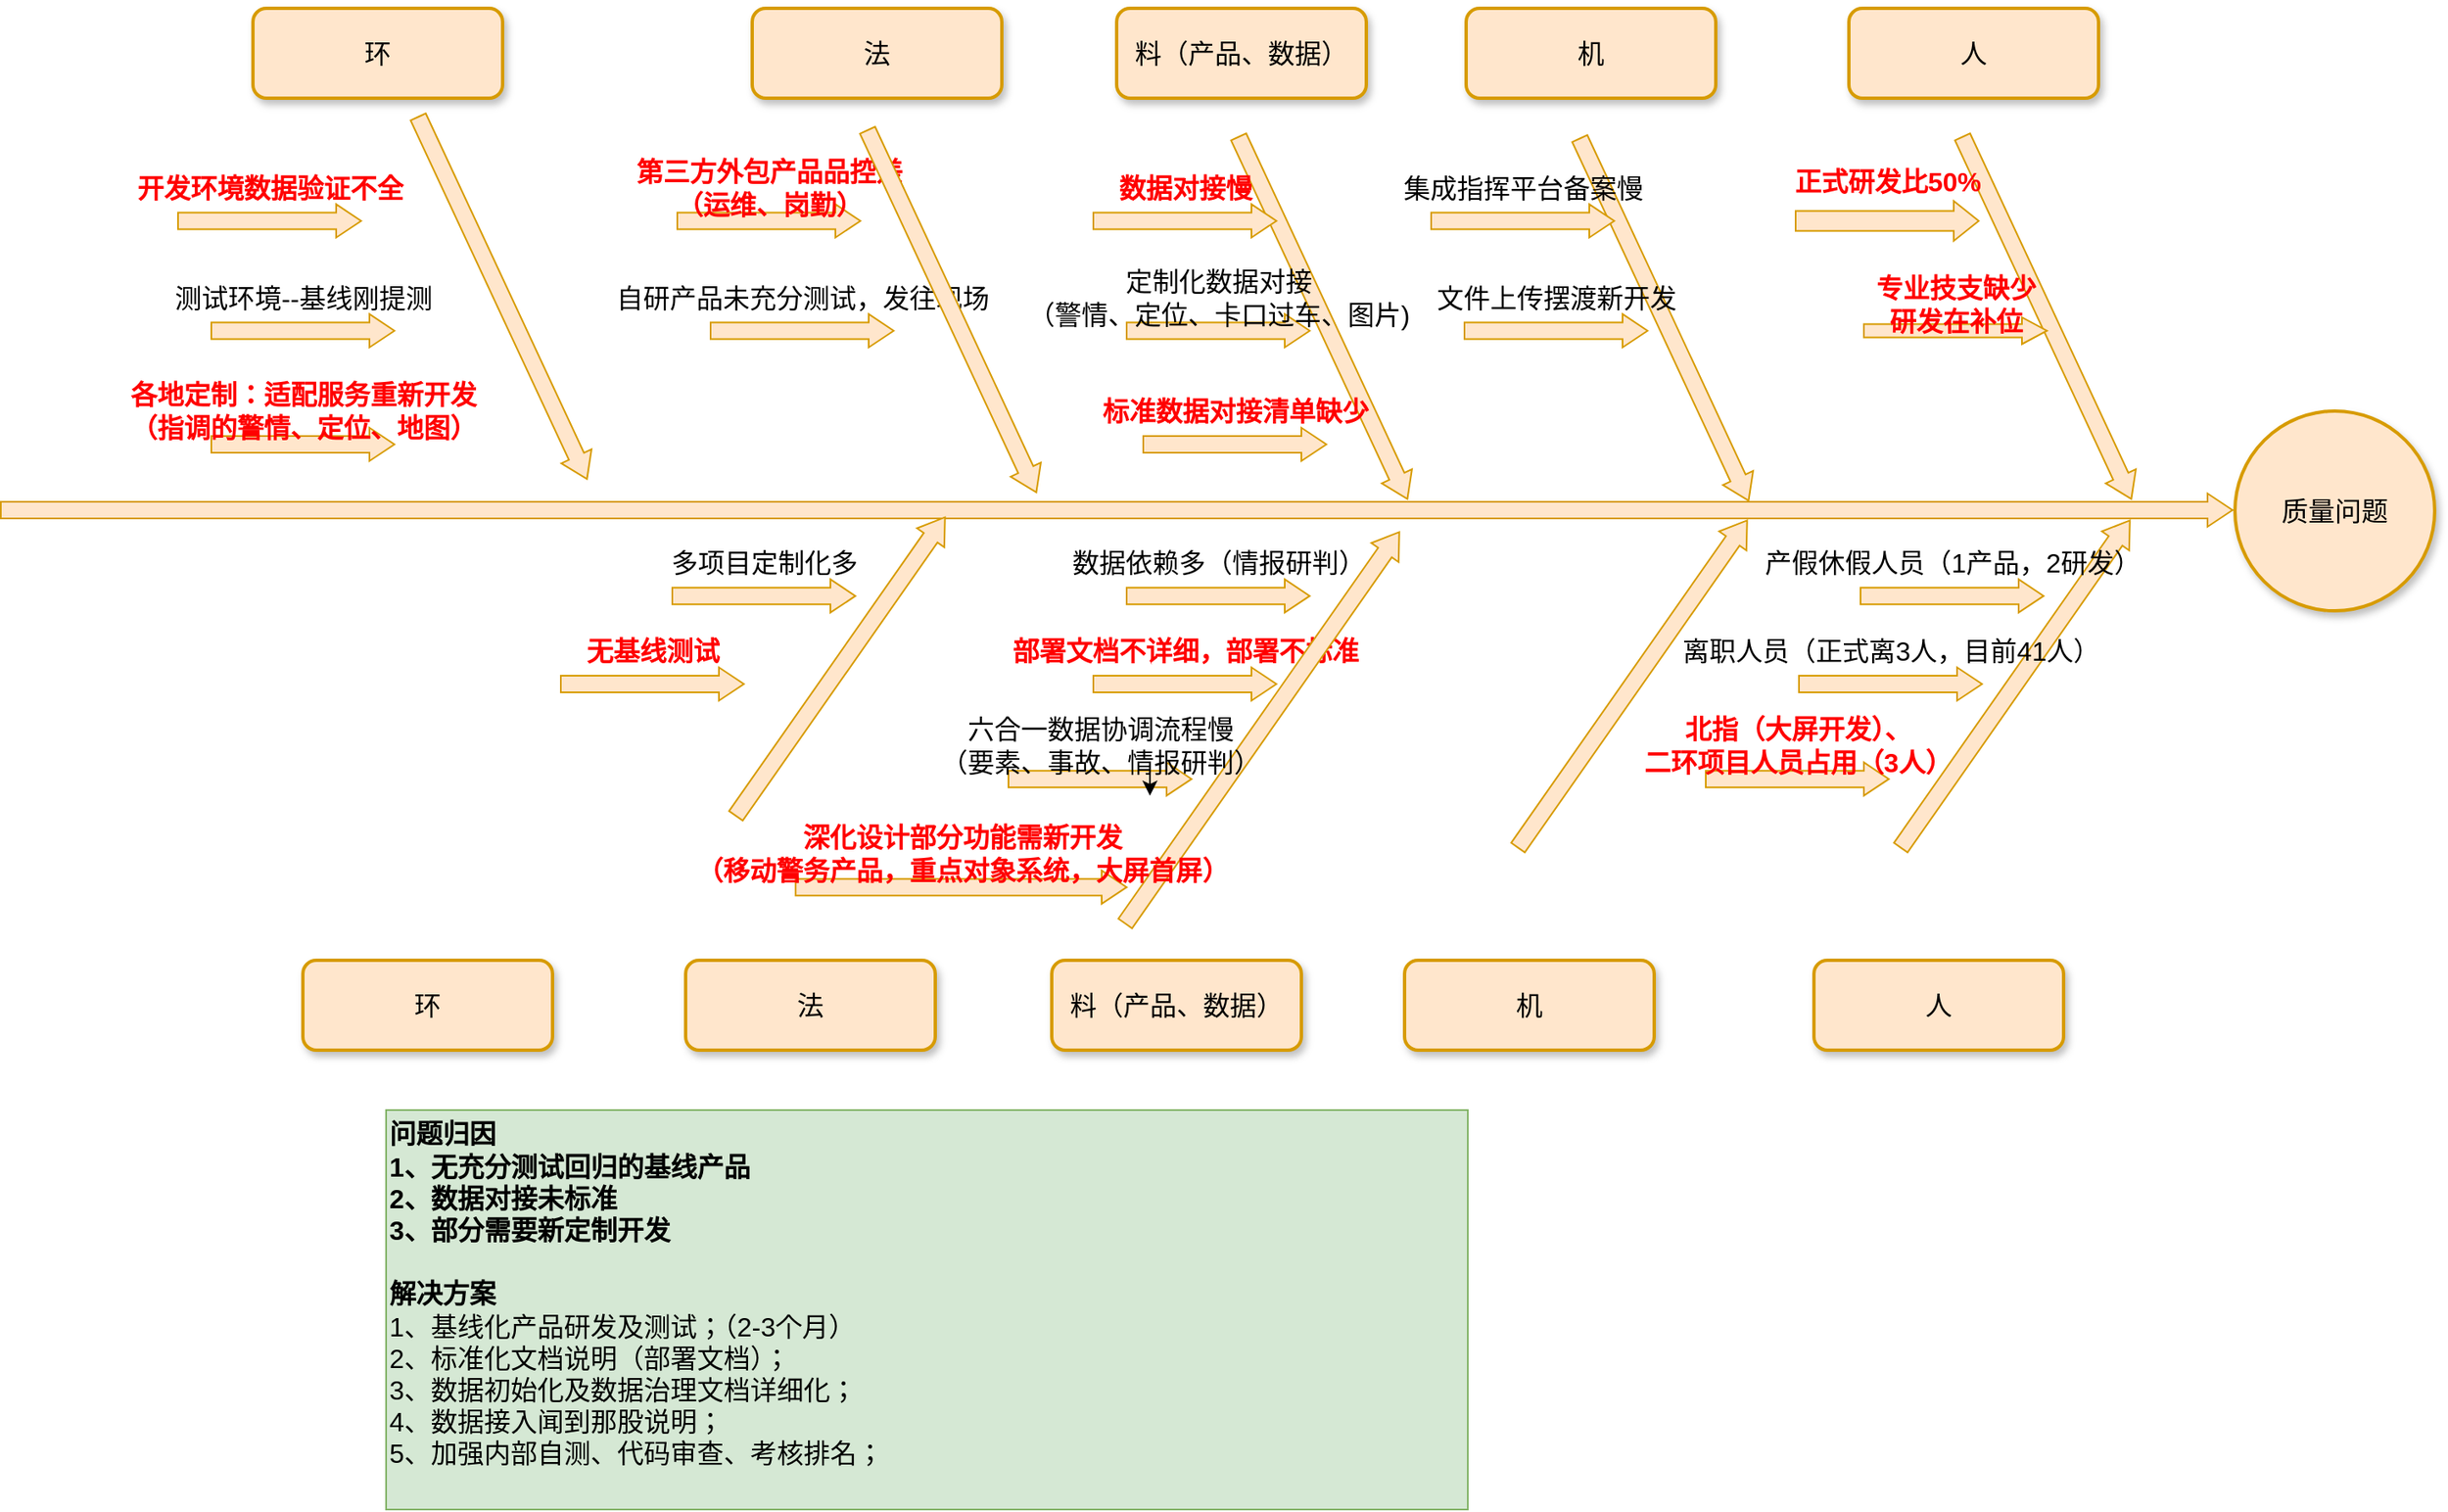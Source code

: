 <mxfile version="24.5.5" type="github" pages="2">
  <diagram id="59BYjAzN32ktKcpKIBuP" name="质量分析">
    <mxGraphModel dx="2763" dy="869" grid="1" gridSize="10" guides="1" tooltips="1" connect="1" arrows="1" fold="1" page="1" pageScale="1" pageWidth="827" pageHeight="1169" math="0" shadow="0">
      <root>
        <mxCell id="0" />
        <mxCell id="1" parent="0" />
        <mxCell id="lsGNj6fLJ-FlK3OzBnc--1" value="" style="html=1;shadow=0;dashed=0;align=center;verticalAlign=middle;shape=mxgraph.arrows2.arrow;dy=0.5;dx=15;direction=north;notch=0;rounded=0;strokeWidth=1;fontSize=16;rotation=35;fillColor=#ffe6cc;strokeColor=#d79b00;" vertex="1" parent="1">
          <mxGeometry x="799" y="604" width="20" height="240" as="geometry" />
        </mxCell>
        <mxCell id="lsGNj6fLJ-FlK3OzBnc--2" value="" style="html=1;shadow=0;dashed=0;align=center;verticalAlign=middle;shape=mxgraph.arrows2.arrow;dy=0.5;dx=15;direction=north;notch=0;rounded=0;strokeWidth=1;fontSize=16;rotation=35;fillColor=#ffe6cc;strokeColor=#d79b00;" vertex="1" parent="1">
          <mxGeometry x="1029" y="604" width="20" height="240" as="geometry" />
        </mxCell>
        <mxCell id="lsGNj6fLJ-FlK3OzBnc--3" value="" style="html=1;shadow=0;dashed=0;align=center;verticalAlign=middle;shape=mxgraph.arrows2.arrow;dy=0.5;dx=15;direction=north;notch=0;rounded=0;strokeWidth=1;fontSize=16;rotation=90;fillColor=#ffe6cc;strokeColor=#d79b00;" vertex="1" parent="1">
          <mxGeometry x="489" y="-51" width="20" height="1341" as="geometry" />
        </mxCell>
        <mxCell id="lsGNj6fLJ-FlK3OzBnc--4" value="" style="html=1;shadow=0;dashed=0;align=center;verticalAlign=middle;shape=mxgraph.arrows2.arrow;dy=0.5;dx=15;direction=north;notch=0;rounded=0;strokeWidth=1;fontSize=16;rotation=155;fillColor=#ffe6cc;strokeColor=#d79b00;" vertex="1" parent="1">
          <mxGeometry x="613" y="384" width="20" height="240" as="geometry" />
        </mxCell>
        <mxCell id="lsGNj6fLJ-FlK3OzBnc--5" value="" style="html=1;shadow=0;dashed=0;align=center;verticalAlign=middle;shape=mxgraph.arrows2.arrow;dy=0.5;dx=15;direction=north;notch=0;rounded=0;strokeWidth=1;fontSize=16;rotation=155;fillColor=#ffe6cc;strokeColor=#d79b00;" vertex="1" parent="1">
          <mxGeometry x="818" y="385" width="20" height="240" as="geometry" />
        </mxCell>
        <mxCell id="lsGNj6fLJ-FlK3OzBnc--6" value="" style="html=1;shadow=0;dashed=0;align=center;verticalAlign=middle;shape=mxgraph.arrows2.arrow;dy=0.5;dx=15;direction=north;notch=0;rounded=0;strokeWidth=1;fontSize=16;rotation=155;fillColor=#ffe6cc;strokeColor=#d79b00;" vertex="1" parent="1">
          <mxGeometry x="1048" y="384" width="20" height="240" as="geometry" />
        </mxCell>
        <mxCell id="lsGNj6fLJ-FlK3OzBnc--7" value="料（产品、数据）" style="rounded=1;whiteSpace=wrap;html=1;shadow=1;strokeWidth=2;fontSize=16;fillColor=#ffe6cc;strokeColor=#d79b00;" vertex="1" parent="1">
          <mxGeometry x="499" y="318" width="150" height="54" as="geometry" />
        </mxCell>
        <mxCell id="lsGNj6fLJ-FlK3OzBnc--8" value="机" style="rounded=1;whiteSpace=wrap;html=1;shadow=1;strokeWidth=2;fontSize=16;fillColor=#ffe6cc;strokeColor=#d79b00;" vertex="1" parent="1">
          <mxGeometry x="709" y="318" width="150" height="54" as="geometry" />
        </mxCell>
        <mxCell id="lsGNj6fLJ-FlK3OzBnc--9" value="人" style="rounded=1;whiteSpace=wrap;html=1;shadow=1;strokeWidth=2;fontSize=16;fillColor=#ffe6cc;strokeColor=#d79b00;" vertex="1" parent="1">
          <mxGeometry x="939" y="318" width="150" height="54" as="geometry" />
        </mxCell>
        <mxCell id="lsGNj6fLJ-FlK3OzBnc--10" value="法" style="rounded=1;whiteSpace=wrap;html=1;shadow=1;strokeWidth=2;fontSize=16;fillColor=#ffe6cc;strokeColor=#d79b00;" vertex="1" parent="1">
          <mxGeometry x="280" y="318" width="150" height="54" as="geometry" />
        </mxCell>
        <mxCell id="lsGNj6fLJ-FlK3OzBnc--11" value="机" style="rounded=1;whiteSpace=wrap;html=1;shadow=1;strokeWidth=2;fontSize=16;fillColor=#ffe6cc;strokeColor=#d79b00;" vertex="1" parent="1">
          <mxGeometry x="672" y="890" width="150" height="54" as="geometry" />
        </mxCell>
        <mxCell id="lsGNj6fLJ-FlK3OzBnc--13" value="质量问题" style="ellipse;whiteSpace=wrap;html=1;rounded=1;shadow=1;strokeWidth=2;fontSize=16;fillColor=#ffe6cc;strokeColor=#d79b00;" vertex="1" parent="1">
          <mxGeometry x="1171" y="560" width="120" height="120" as="geometry" />
        </mxCell>
        <mxCell id="lsGNj6fLJ-FlK3OzBnc--14" value="数据对接慢" style="html=1;shadow=0;dashed=0;align=center;verticalAlign=middle;shape=mxgraph.arrows2.arrow;dy=0.5;dx=15;direction=north;notch=0;rounded=0;strokeWidth=1;fontSize=16;rotation=90;horizontal=0;labelPosition=left;verticalLabelPosition=middle;fillColor=#ffe6cc;strokeColor=#d79b00;fontStyle=1;fontColor=#FF0000;" vertex="1" parent="1">
          <mxGeometry x="530" y="390.74" width="20" height="110" as="geometry" />
        </mxCell>
        <mxCell id="lsGNj6fLJ-FlK3OzBnc--15" value="&lt;div style=&quot;&quot;&gt;集成指挥平台备案慢&lt;br&gt;&lt;/div&gt;" style="html=1;shadow=0;dashed=0;align=center;verticalAlign=middle;shape=mxgraph.arrows2.arrow;dy=0.5;dx=15;direction=north;notch=0;rounded=0;strokeWidth=1;fontSize=16;rotation=90;horizontal=0;labelPosition=left;verticalLabelPosition=middle;fillColor=#ffe6cc;strokeColor=#d79b00;" vertex="1" parent="1">
          <mxGeometry x="733" y="390.74" width="20" height="110" as="geometry" />
        </mxCell>
        <mxCell id="lsGNj6fLJ-FlK3OzBnc--16" value="正式研发比50%" style="html=1;shadow=0;dashed=0;align=center;verticalAlign=middle;shape=mxgraph.arrows2.arrow;dy=0.5;dx=15;direction=north;notch=0;rounded=0;strokeWidth=1;fontSize=16;rotation=90;horizontal=0;labelPosition=left;verticalLabelPosition=middle;fillColor=#ffe6cc;strokeColor=#d79b00;fontStyle=1;fontColor=#FF0000;" vertex="1" parent="1">
          <mxGeometry x="950" y="390.74" width="24" height="110" as="geometry" />
        </mxCell>
        <mxCell id="lsGNj6fLJ-FlK3OzBnc--17" value="自研产品未充分测试，发往现场" style="html=1;shadow=0;dashed=0;align=center;verticalAlign=middle;shape=mxgraph.arrows2.arrow;dy=0.5;dx=15;direction=north;notch=0;rounded=0;strokeWidth=1;fontSize=16;rotation=90;horizontal=0;labelPosition=left;verticalLabelPosition=middle;fillColor=#ffe6cc;strokeColor=#d79b00;" vertex="1" parent="1">
          <mxGeometry x="300" y="456.74" width="20" height="110" as="geometry" />
        </mxCell>
        <mxCell id="lsGNj6fLJ-FlK3OzBnc--19" value="离职人员（正式离3人，目前41人）" style="html=1;shadow=0;dashed=0;align=center;verticalAlign=middle;shape=mxgraph.arrows2.arrow;dy=0.5;dx=15;direction=north;notch=0;rounded=0;strokeWidth=1;fontSize=16;rotation=90;horizontal=0;labelPosition=left;verticalLabelPosition=middle;fillColor=#ffe6cc;strokeColor=#d79b00;" vertex="1" parent="1">
          <mxGeometry x="954" y="669" width="20" height="110" as="geometry" />
        </mxCell>
        <mxCell id="lsGNj6fLJ-FlK3OzBnc--20" value="定制化数据对接&lt;div&gt;（警情、定位、卡口过车、图片)&lt;/div&gt;" style="html=1;shadow=0;dashed=0;align=center;verticalAlign=middle;shape=mxgraph.arrows2.arrow;dy=0.5;dx=15;direction=north;notch=0;rounded=0;strokeWidth=1;fontSize=16;rotation=90;horizontal=0;labelPosition=left;verticalLabelPosition=middle;fillColor=#ffe6cc;strokeColor=#d79b00;" vertex="1" parent="1">
          <mxGeometry x="550" y="456.74" width="20" height="110" as="geometry" />
        </mxCell>
        <mxCell id="lsGNj6fLJ-FlK3OzBnc--22" value="专业技支缺少&lt;div&gt;研发在补位&lt;/div&gt;" style="html=1;shadow=0;dashed=0;align=center;verticalAlign=middle;shape=mxgraph.arrows2.arrow;dy=0.5;dx=15;direction=north;notch=0;rounded=0;strokeWidth=1;fontSize=16;rotation=90;horizontal=0;labelPosition=left;verticalLabelPosition=middle;fillColor=#ffe6cc;strokeColor=#d79b00;fontStyle=1;fontColor=#FF0000;" vertex="1" parent="1">
          <mxGeometry x="995" y="456.74" width="16" height="110" as="geometry" />
        </mxCell>
        <mxCell id="lsGNj6fLJ-FlK3OzBnc--23" value="第三方外包产品品控差&lt;div&gt;（运维、岗勤）&lt;/div&gt;" style="html=1;shadow=0;dashed=0;align=center;verticalAlign=middle;shape=mxgraph.arrows2.arrow;dy=0.5;dx=15;direction=north;notch=0;rounded=0;strokeWidth=1;fontSize=16;rotation=90;horizontal=0;labelPosition=left;verticalLabelPosition=middle;fillColor=#ffe6cc;strokeColor=#d79b00;fontStyle=1;fontColor=#FF0000;" vertex="1" parent="1">
          <mxGeometry x="280" y="390.74" width="20" height="110" as="geometry" />
        </mxCell>
        <mxCell id="lsGNj6fLJ-FlK3OzBnc--25" value="产假休假人员（1产品，2研发）" style="html=1;shadow=0;dashed=0;align=center;verticalAlign=middle;shape=mxgraph.arrows2.arrow;dy=0.5;dx=15;direction=north;notch=0;rounded=0;strokeWidth=1;fontSize=16;rotation=90;horizontal=0;labelPosition=left;verticalLabelPosition=middle;fillColor=#ffe6cc;strokeColor=#d79b00;" vertex="1" parent="1">
          <mxGeometry x="991" y="616.1" width="20" height="110" as="geometry" />
        </mxCell>
        <mxCell id="lsGNj6fLJ-FlK3OzBnc--28" value="数据依赖多（情报研判）" style="html=1;shadow=0;dashed=0;align=center;verticalAlign=middle;shape=mxgraph.arrows2.arrow;dy=0.5;dx=15;direction=north;notch=0;rounded=0;strokeWidth=1;fontSize=16;rotation=90;horizontal=0;labelPosition=left;verticalLabelPosition=middle;fillColor=#ffe6cc;strokeColor=#d79b00;" vertex="1" parent="1">
          <mxGeometry x="550" y="616.1" width="20" height="110" as="geometry" />
        </mxCell>
        <mxCell id="lsGNj6fLJ-FlK3OzBnc--29" value="部署文档不详细，部署不标准" style="html=1;shadow=0;dashed=0;align=center;verticalAlign=middle;shape=mxgraph.arrows2.arrow;dy=0.5;dx=15;direction=north;notch=0;rounded=0;strokeWidth=1;fontSize=16;rotation=90;horizontal=0;labelPosition=left;verticalLabelPosition=middle;fillColor=#ffe6cc;strokeColor=#d79b00;fontStyle=1;fontColor=#FF0000;" vertex="1" parent="1">
          <mxGeometry x="530" y="669" width="20" height="110" as="geometry" />
        </mxCell>
        <mxCell id="lsGNj6fLJ-FlK3OzBnc--30" value="" style="html=1;shadow=0;dashed=0;align=center;verticalAlign=middle;shape=mxgraph.arrows2.arrow;dy=0.5;dx=15;direction=north;notch=0;rounded=0;strokeWidth=1;fontSize=16;rotation=155;fillColor=#ffe6cc;strokeColor=#d79b00;" vertex="1" parent="1">
          <mxGeometry x="390" y="380" width="20" height="240" as="geometry" />
        </mxCell>
        <mxCell id="lsGNj6fLJ-FlK3OzBnc--31" value="" style="html=1;shadow=0;dashed=0;align=center;verticalAlign=middle;shape=mxgraph.arrows2.arrow;dy=0.5;dx=15;direction=north;notch=0;rounded=0;strokeWidth=1;fontSize=16;rotation=35;fillColor=#ffe6cc;strokeColor=#d79b00;" vertex="1" parent="1">
          <mxGeometry x="576.49" y="606.74" width="20" height="287.1" as="geometry" />
        </mxCell>
        <mxCell id="lsGNj6fLJ-FlK3OzBnc--32" value="&lt;div&gt;&lt;font style=&quot;font-size: 16px;&quot;&gt;&lt;b style=&quot;font-size: 16px;&quot;&gt;问题归因&lt;/b&gt;&lt;/font&gt;&lt;/div&gt;&lt;div&gt;&lt;font style=&quot;font-size: 16px;&quot;&gt;&lt;b style=&quot;font-size: 16px;&quot;&gt;1、无充分测试回归的基线产品&lt;/b&gt;&lt;/font&gt;&lt;/div&gt;&lt;div&gt;&lt;font style=&quot;font-size: 16px;&quot;&gt;&lt;b style=&quot;font-size: 16px;&quot;&gt;2、数据对接未标准&lt;/b&gt;&lt;/font&gt;&lt;/div&gt;&lt;div&gt;&lt;font style=&quot;font-size: 16px;&quot;&gt;&lt;b style=&quot;font-size: 16px;&quot;&gt;3、部分需要新定制开发&lt;/b&gt;&lt;/font&gt;&lt;/div&gt;&lt;div&gt;&lt;font style=&quot;font-size: 16px;&quot;&gt;&lt;b style=&quot;font-size: 16px;&quot;&gt;&lt;br&gt;&lt;/b&gt;&lt;/font&gt;&lt;/div&gt;&lt;font style=&quot;font-size: 16px;&quot;&gt;&lt;b style=&quot;font-size: 16px;&quot;&gt;解决方案&lt;/b&gt;&lt;/font&gt;&lt;div style=&quot;font-size: 16px;&quot;&gt;1、基线化产品研发及测试；（2-3个月）&lt;/div&gt;&lt;div style=&quot;font-size: 16px;&quot;&gt;2、标准化文档说明（部署文档）；&lt;/div&gt;&lt;div style=&quot;font-size: 16px;&quot;&gt;3、数据初始化及数据治理文档详细化；&lt;/div&gt;&lt;div style=&quot;font-size: 16px;&quot;&gt;4、数据接入闻到那股说明；&lt;/div&gt;&lt;div style=&quot;font-size: 16px;&quot;&gt;5、加强内部自测、代码审查、考核排名；&lt;/div&gt;&lt;div style=&quot;font-size: 16px;&quot;&gt;&lt;br&gt;&lt;/div&gt;" style="rounded=0;whiteSpace=wrap;html=1;align=left;fillColor=#d5e8d4;strokeColor=#82b366;fontSize=16;" vertex="1" parent="1">
          <mxGeometry x="60" y="980" width="650" height="240" as="geometry" />
        </mxCell>
        <mxCell id="lsGNj6fLJ-FlK3OzBnc--36" value="多项目定制化多" style="html=1;shadow=0;dashed=0;align=center;verticalAlign=middle;shape=mxgraph.arrows2.arrow;dy=0.5;dx=15;direction=north;notch=0;rounded=0;strokeWidth=1;fontSize=16;rotation=90;horizontal=0;labelPosition=left;verticalLabelPosition=middle;fillColor=#ffe6cc;strokeColor=#d79b00;" vertex="1" parent="1">
          <mxGeometry x="277" y="616.1" width="20" height="110" as="geometry" />
        </mxCell>
        <mxCell id="lsGNj6fLJ-FlK3OzBnc--37" value="各地定制：适配服务重新开发&lt;div&gt;（指调的警情、定位、地图）&lt;/div&gt;" style="html=1;shadow=0;dashed=0;align=center;verticalAlign=middle;shape=mxgraph.arrows2.arrow;dy=0.5;dx=15;direction=north;notch=0;rounded=0;strokeWidth=1;fontSize=16;rotation=90;horizontal=0;labelPosition=left;verticalLabelPosition=middle;fillColor=#ffe6cc;strokeColor=#d79b00;fontStyle=1;fontColor=#FF0000;" vertex="1" parent="1">
          <mxGeometry y="525" width="20" height="110" as="geometry" />
        </mxCell>
        <mxCell id="lsGNj6fLJ-FlK3OzBnc--38" value="" style="html=1;shadow=0;dashed=0;align=center;verticalAlign=middle;shape=mxgraph.arrows2.arrow;dy=0.5;dx=15;direction=north;notch=0;rounded=0;strokeWidth=1;fontSize=16;rotation=35;fillColor=#ffe6cc;strokeColor=#d79b00;" vertex="1" parent="1">
          <mxGeometry x="323.02" y="604" width="20" height="219" as="geometry" />
        </mxCell>
        <mxCell id="lsGNj6fLJ-FlK3OzBnc--39" value="环" style="rounded=1;whiteSpace=wrap;html=1;shadow=1;strokeWidth=2;fontSize=16;fillColor=#ffe6cc;strokeColor=#d79b00;" vertex="1" parent="1">
          <mxGeometry x="-20" y="318" width="150" height="54" as="geometry" />
        </mxCell>
        <mxCell id="lsGNj6fLJ-FlK3OzBnc--40" value="料（产品、数据）" style="rounded=1;whiteSpace=wrap;html=1;shadow=1;strokeWidth=2;fontSize=16;fillColor=#ffe6cc;strokeColor=#d79b00;" vertex="1" parent="1">
          <mxGeometry x="460" y="890" width="150" height="54" as="geometry" />
        </mxCell>
        <mxCell id="lsGNj6fLJ-FlK3OzBnc--42" value="人" style="rounded=1;whiteSpace=wrap;html=1;shadow=1;strokeWidth=2;fontSize=16;fillColor=#ffe6cc;strokeColor=#d79b00;" vertex="1" parent="1">
          <mxGeometry x="918" y="890" width="150" height="54" as="geometry" />
        </mxCell>
        <mxCell id="lsGNj6fLJ-FlK3OzBnc--43" value="法" style="rounded=1;whiteSpace=wrap;html=1;shadow=1;strokeWidth=2;fontSize=16;fillColor=#ffe6cc;strokeColor=#d79b00;" vertex="1" parent="1">
          <mxGeometry x="240" y="890" width="150" height="54" as="geometry" />
        </mxCell>
        <mxCell id="lsGNj6fLJ-FlK3OzBnc--44" value="环" style="rounded=1;whiteSpace=wrap;html=1;shadow=1;strokeWidth=2;fontSize=16;fillColor=#ffe6cc;strokeColor=#d79b00;" vertex="1" parent="1">
          <mxGeometry x="10" y="890" width="150" height="54" as="geometry" />
        </mxCell>
        <mxCell id="lsGNj6fLJ-FlK3OzBnc--51" value="&lt;div style=&quot;&quot;&gt;文件上传摆渡新开发&lt;br&gt;&lt;/div&gt;" style="html=1;shadow=0;dashed=0;align=center;verticalAlign=middle;shape=mxgraph.arrows2.arrow;dy=0.5;dx=15;direction=north;notch=0;rounded=0;strokeWidth=1;fontSize=16;rotation=90;horizontal=0;labelPosition=left;verticalLabelPosition=middle;fillColor=#ffe6cc;strokeColor=#d79b00;" vertex="1" parent="1">
          <mxGeometry x="753" y="456.74" width="20" height="110" as="geometry" />
        </mxCell>
        <mxCell id="lsGNj6fLJ-FlK3OzBnc--54" value="标准数据对接清单缺少" style="html=1;shadow=0;dashed=0;align=center;verticalAlign=middle;shape=mxgraph.arrows2.arrow;dy=0.5;dx=15;direction=north;notch=0;rounded=0;strokeWidth=1;fontSize=16;rotation=90;horizontal=0;labelPosition=left;verticalLabelPosition=middle;fillColor=#ffe6cc;strokeColor=#d79b00;fontStyle=1;fontColor=#FF0000;" vertex="1" parent="1">
          <mxGeometry x="560" y="525" width="20" height="110" as="geometry" />
        </mxCell>
        <mxCell id="lsGNj6fLJ-FlK3OzBnc--56" value="六合一数据协调流程慢&lt;div&gt;（要素、事故、情报研判）&lt;/div&gt;" style="html=1;shadow=0;dashed=0;align=center;verticalAlign=middle;shape=mxgraph.arrows2.arrow;dy=0.5;dx=15;direction=north;notch=0;rounded=0;strokeWidth=1;fontSize=16;rotation=90;horizontal=0;labelPosition=left;verticalLabelPosition=middle;fillColor=#ffe6cc;strokeColor=#d79b00;fontStyle=0" vertex="1" parent="1">
          <mxGeometry x="479" y="726.1" width="20" height="110" as="geometry" />
        </mxCell>
        <mxCell id="lsGNj6fLJ-FlK3OzBnc--57" style="edgeStyle=orthogonalEdgeStyle;rounded=0;orthogonalLoop=1;jettySize=auto;html=1;" edge="1" parent="1" source="lsGNj6fLJ-FlK3OzBnc--56" target="lsGNj6fLJ-FlK3OzBnc--56">
          <mxGeometry relative="1" as="geometry" />
        </mxCell>
        <mxCell id="lsGNj6fLJ-FlK3OzBnc--58" value="深化设计部分功能需新开发&lt;div&gt;（&lt;span style=&quot;background-color: initial;&quot;&gt;移动警务产品，&lt;/span&gt;&lt;span style=&quot;background-color: initial;&quot;&gt;重点对象系统，大屏首屏&lt;/span&gt;）&lt;br&gt;&lt;/div&gt;" style="html=1;shadow=0;dashed=0;align=center;verticalAlign=middle;shape=mxgraph.arrows2.arrow;dy=0.5;dx=15;direction=north;notch=0;rounded=0;strokeWidth=1;fontSize=16;rotation=90;horizontal=0;labelPosition=left;verticalLabelPosition=middle;fillColor=#ffe6cc;strokeColor=#d79b00;fontStyle=1;fontColor=#FF0000;" vertex="1" parent="1">
          <mxGeometry x="395.55" y="746.65" width="20" height="198.9" as="geometry" />
        </mxCell>
        <mxCell id="lsGNj6fLJ-FlK3OzBnc--61" value="测试环境--基线刚提测" style="html=1;shadow=0;dashed=0;align=center;verticalAlign=middle;shape=mxgraph.arrows2.arrow;dy=0.5;dx=15;direction=north;notch=0;rounded=0;strokeWidth=1;fontSize=16;rotation=90;horizontal=0;labelPosition=left;verticalLabelPosition=middle;fillColor=#ffe6cc;strokeColor=#d79b00;" vertex="1" parent="1">
          <mxGeometry y="456.74" width="20" height="110" as="geometry" />
        </mxCell>
        <mxCell id="lsGNj6fLJ-FlK3OzBnc--62" value="开发环境数据验证不全" style="html=1;shadow=0;dashed=0;align=center;verticalAlign=middle;shape=mxgraph.arrows2.arrow;dy=0.5;dx=15;direction=north;notch=0;rounded=0;strokeWidth=1;fontSize=16;rotation=90;horizontal=0;labelPosition=left;verticalLabelPosition=middle;fillColor=#ffe6cc;strokeColor=#d79b00;fontStyle=1;fontColor=#FF0000;" vertex="1" parent="1">
          <mxGeometry x="-20" y="390.74" width="20" height="110" as="geometry" />
        </mxCell>
        <mxCell id="lsGNj6fLJ-FlK3OzBnc--63" value="" style="html=1;shadow=0;dashed=0;align=center;verticalAlign=middle;shape=mxgraph.arrows2.arrow;dy=0.5;dx=15;direction=north;notch=0;rounded=0;strokeWidth=1;fontSize=16;rotation=155;fillColor=#ffe6cc;strokeColor=#d79b00;" vertex="1" parent="1">
          <mxGeometry x="120" y="372" width="20" height="240" as="geometry" />
        </mxCell>
        <mxCell id="lsGNj6fLJ-FlK3OzBnc--64" value="北指（大屏开发）、&lt;div&gt;二环项目人员占用（3人）&lt;/div&gt;" style="html=1;shadow=0;dashed=0;align=center;verticalAlign=middle;shape=mxgraph.arrows2.arrow;dy=0.5;dx=15;direction=north;notch=0;rounded=0;strokeWidth=1;fontSize=16;rotation=90;horizontal=0;labelPosition=left;verticalLabelPosition=middle;fillColor=#ffe6cc;strokeColor=#d79b00;fontStyle=1;fontColor=#FF0000;" vertex="1" parent="1">
          <mxGeometry x="898" y="726.1" width="20" height="110" as="geometry" />
        </mxCell>
        <mxCell id="lsGNj6fLJ-FlK3OzBnc--66" value="无基线测试" style="html=1;shadow=0;dashed=0;align=center;verticalAlign=middle;shape=mxgraph.arrows2.arrow;dy=0.5;dx=15;direction=north;notch=0;rounded=0;strokeWidth=1;fontSize=16;rotation=90;horizontal=0;labelPosition=left;verticalLabelPosition=middle;fillColor=#ffe6cc;strokeColor=#d79b00;fontStyle=1;fontColor=#FF0000;" vertex="1" parent="1">
          <mxGeometry x="210" y="669" width="20" height="110" as="geometry" />
        </mxCell>
      </root>
    </mxGraphModel>
  </diagram>
  <diagram name="分类" id="b7a7eaba-c6c5-6fbe-34ae-1d3a4219ac39">
    <mxGraphModel dx="2219" dy="869" grid="1" gridSize="10" guides="1" tooltips="1" connect="1" arrows="1" fold="1" page="1" pageScale="1.5" pageWidth="1169" pageHeight="826" background="none" math="0" shadow="0">
      <root>
        <mxCell id="0" style=";html=1;" />
        <mxCell id="1" style=";html=1;" parent="0" />
        <mxCell id="279d4c6e8b4f5ae2-3" value="" style="html=1;shadow=0;dashed=0;align=center;verticalAlign=middle;shape=mxgraph.arrows2.arrow;dy=0.5;dx=15;direction=north;notch=0;rounded=0;strokeWidth=1;fontSize=16;rotation=35;fillColor=#ffe6cc;strokeColor=#d79b00;" parent="1" vertex="1">
          <mxGeometry x="799" y="604" width="20" height="240" as="geometry" />
        </mxCell>
        <mxCell id="279d4c6e8b4f5ae2-4" value="" style="html=1;shadow=0;dashed=0;align=center;verticalAlign=middle;shape=mxgraph.arrows2.arrow;dy=0.5;dx=15;direction=north;notch=0;rounded=0;strokeWidth=1;fontSize=16;rotation=35;fillColor=#ffe6cc;strokeColor=#d79b00;" parent="1" vertex="1">
          <mxGeometry x="1029" y="604" width="20" height="240" as="geometry" />
        </mxCell>
        <mxCell id="279d4c6e8b4f5ae2-5" value="" style="html=1;shadow=0;dashed=0;align=center;verticalAlign=middle;shape=mxgraph.arrows2.arrow;dy=0.5;dx=15;direction=north;notch=0;rounded=0;strokeWidth=1;fontSize=16;rotation=90;fillColor=#ffe6cc;strokeColor=#d79b00;" parent="1" vertex="1">
          <mxGeometry x="639" y="99" width="20" height="1041" as="geometry" />
        </mxCell>
        <mxCell id="279d4c6e8b4f5ae2-6" value="" style="html=1;shadow=0;dashed=0;align=center;verticalAlign=middle;shape=mxgraph.arrows2.arrow;dy=0.5;dx=15;direction=north;notch=0;rounded=0;strokeWidth=1;fontSize=16;rotation=155;fillColor=#ffe6cc;strokeColor=#d79b00;" parent="1" vertex="1">
          <mxGeometry x="613" y="384" width="20" height="240" as="geometry" />
        </mxCell>
        <mxCell id="279d4c6e8b4f5ae2-7" value="" style="html=1;shadow=0;dashed=0;align=center;verticalAlign=middle;shape=mxgraph.arrows2.arrow;dy=0.5;dx=15;direction=north;notch=0;rounded=0;strokeWidth=1;fontSize=16;rotation=155;fillColor=#ffe6cc;strokeColor=#d79b00;" parent="1" vertex="1">
          <mxGeometry x="818" y="385" width="20" height="240" as="geometry" />
        </mxCell>
        <mxCell id="279d4c6e8b4f5ae2-8" value="" style="html=1;shadow=0;dashed=0;align=center;verticalAlign=middle;shape=mxgraph.arrows2.arrow;dy=0.5;dx=15;direction=north;notch=0;rounded=0;strokeWidth=1;fontSize=16;rotation=155;fillColor=#ffe6cc;strokeColor=#d79b00;" parent="1" vertex="1">
          <mxGeometry x="1048" y="384" width="20" height="240" as="geometry" />
        </mxCell>
        <mxCell id="279d4c6e8b4f5ae2-9" value="每天更新多次部署包" style="rounded=1;whiteSpace=wrap;html=1;shadow=1;strokeWidth=2;fontSize=16;fillColor=#ffe6cc;strokeColor=#d79b00;" parent="1" vertex="1">
          <mxGeometry x="499" y="350" width="150" height="54" as="geometry" />
        </mxCell>
        <mxCell id="279d4c6e8b4f5ae2-10" value="功能对应不上" style="rounded=1;whiteSpace=wrap;html=1;shadow=1;strokeWidth=2;fontSize=16;fillColor=#ffe6cc;strokeColor=#d79b00;" parent="1" vertex="1">
          <mxGeometry x="709" y="350" width="150" height="54" as="geometry" />
        </mxCell>
        <mxCell id="279d4c6e8b4f5ae2-11" value="部署不规范" style="rounded=1;whiteSpace=wrap;html=1;shadow=1;strokeWidth=2;fontSize=16;fillColor=#ffe6cc;strokeColor=#d79b00;" parent="1" vertex="1">
          <mxGeometry x="939" y="350" width="150" height="54" as="geometry" />
        </mxCell>
        <mxCell id="279d4c6e8b4f5ae2-12" value="部署调试问题多" style="rounded=1;whiteSpace=wrap;html=1;shadow=1;strokeWidth=2;fontSize=16;fillColor=#ffe6cc;strokeColor=#d79b00;" parent="1" vertex="1">
          <mxGeometry x="280" y="345" width="150" height="54" as="geometry" />
        </mxCell>
        <mxCell id="279d4c6e8b4f5ae2-13" value="业务数据接入" style="rounded=1;whiteSpace=wrap;html=1;shadow=1;strokeWidth=2;fontSize=16;fillColor=#ffe6cc;strokeColor=#d79b00;" parent="1" vertex="1">
          <mxGeometry x="672" y="816" width="150" height="54" as="geometry" />
        </mxCell>
        <mxCell id="279d4c6e8b4f5ae2-14" value="基础数据无指定人员维护" style="rounded=1;whiteSpace=wrap;html=1;shadow=1;strokeWidth=2;fontSize=16;fillColor=#ffe6cc;strokeColor=#d79b00;" parent="1" vertex="1">
          <mxGeometry x="902" y="816" width="150" height="54" as="geometry" />
        </mxCell>
        <mxCell id="279d4c6e8b4f5ae2-15" value="质量问题" style="ellipse;whiteSpace=wrap;html=1;rounded=1;shadow=1;strokeWidth=2;fontSize=16;fillColor=#ffe6cc;strokeColor=#d79b00;" parent="1" vertex="1">
          <mxGeometry x="1171" y="560" width="120" height="120" as="geometry" />
        </mxCell>
        <mxCell id="279d4c6e8b4f5ae2-16" value="研发后无直接测试人员" style="html=1;shadow=0;dashed=0;align=center;verticalAlign=middle;shape=mxgraph.arrows2.arrow;dy=0.5;dx=15;direction=north;notch=0;rounded=0;strokeWidth=1;fontSize=16;rotation=90;horizontal=0;labelPosition=left;verticalLabelPosition=middle;fillColor=#ffe6cc;strokeColor=#d79b00;" parent="1" vertex="1">
          <mxGeometry x="530" y="401" width="20" height="110" as="geometry" />
        </mxCell>
        <mxCell id="279d4c6e8b4f5ae2-17" value="部分菜单隐藏，&lt;div style=&quot;font-size: 16px;&quot;&gt;&lt;br&gt;&lt;/div&gt;" style="html=1;shadow=0;dashed=0;align=center;verticalAlign=middle;shape=mxgraph.arrows2.arrow;dy=0.5;dx=15;direction=north;notch=0;rounded=0;strokeWidth=1;fontSize=16;rotation=90;horizontal=0;labelPosition=left;verticalLabelPosition=middle;fillColor=#ffe6cc;strokeColor=#d79b00;" parent="1" vertex="1">
          <mxGeometry x="733" y="401" width="20" height="110" as="geometry" />
        </mxCell>
        <mxCell id="279d4c6e8b4f5ae2-18" value="部署文档不规范" style="html=1;shadow=0;dashed=0;align=center;verticalAlign=middle;shape=mxgraph.arrows2.arrow;dy=0.5;dx=15;direction=north;notch=0;rounded=0;strokeWidth=1;fontSize=16;rotation=90;horizontal=0;labelPosition=left;verticalLabelPosition=middle;fillColor=#ffe6cc;strokeColor=#d79b00;" parent="1" vertex="1">
          <mxGeometry x="962" y="399" width="24" height="110" as="geometry" />
        </mxCell>
        <mxCell id="279d4c6e8b4f5ae2-19" value="自研产品未详细测试" style="html=1;shadow=0;dashed=0;align=center;verticalAlign=middle;shape=mxgraph.arrows2.arrow;dy=0.5;dx=15;direction=north;notch=0;rounded=0;strokeWidth=1;fontSize=16;rotation=90;horizontal=0;labelPosition=left;verticalLabelPosition=middle;fillColor=#ffe6cc;strokeColor=#d79b00;" parent="1" vertex="1">
          <mxGeometry x="300" y="470" width="20" height="110" as="geometry" />
        </mxCell>
        <mxCell id="279d4c6e8b4f5ae2-20" value="分工不清" style="html=1;shadow=0;dashed=0;align=center;verticalAlign=middle;shape=mxgraph.arrows2.arrow;dy=0.5;dx=15;direction=north;notch=0;rounded=0;strokeWidth=1;fontSize=16;rotation=90;horizontal=0;labelPosition=left;verticalLabelPosition=middle;fillColor=#ffe6cc;strokeColor=#d79b00;" parent="1" vertex="1">
          <mxGeometry x="733" y="669" width="19" height="110" as="geometry" />
        </mxCell>
        <mxCell id="279d4c6e8b4f5ae2-21" value="无标准说明表&lt;div style=&quot;font-size: 16px;&quot;&gt;接入流程表&lt;/div&gt;" style="html=1;shadow=0;dashed=0;align=center;verticalAlign=middle;shape=mxgraph.arrows2.arrow;dy=0.5;dx=15;direction=north;notch=0;rounded=0;strokeWidth=1;fontSize=16;rotation=90;horizontal=0;labelPosition=left;verticalLabelPosition=middle;fillColor=#ffe6cc;strokeColor=#d79b00;" parent="1" vertex="1">
          <mxGeometry x="939" y="706" width="20" height="110" as="geometry" />
        </mxCell>
        <mxCell id="279d4c6e8b4f5ae2-22" value="环境与现场不一致" style="html=1;shadow=0;dashed=0;align=center;verticalAlign=middle;shape=mxgraph.arrows2.arrow;dy=0.5;dx=15;direction=north;notch=0;rounded=0;strokeWidth=1;fontSize=16;rotation=90;horizontal=0;labelPosition=left;verticalLabelPosition=middle;fillColor=#ffe6cc;strokeColor=#d79b00;" parent="1" vertex="1">
          <mxGeometry x="570" y="485" width="20" height="110" as="geometry" />
        </mxCell>
        <mxCell id="279d4c6e8b4f5ae2-23" value="部分内部页面未隐藏" style="html=1;shadow=0;dashed=0;align=center;verticalAlign=middle;shape=mxgraph.arrows2.arrow;dy=0.5;dx=15;direction=north;notch=0;rounded=0;strokeWidth=1;fontSize=16;rotation=90;horizontal=0;labelPosition=left;verticalLabelPosition=middle;fillColor=#ffe6cc;strokeColor=#d79b00;" parent="1" vertex="1">
          <mxGeometry x="753" y="460" width="20" height="110" as="geometry" />
        </mxCell>
        <mxCell id="279d4c6e8b4f5ae2-24" value="目录不统一" style="html=1;shadow=0;dashed=0;align=center;verticalAlign=middle;shape=mxgraph.arrows2.arrow;dy=0.5;dx=15;direction=north;notch=0;rounded=0;strokeWidth=1;fontSize=16;rotation=90;horizontal=0;labelPosition=left;verticalLabelPosition=middle;fillColor=#ffe6cc;strokeColor=#d79b00;" parent="1" vertex="1">
          <mxGeometry x="986" y="450" width="20" height="110" as="geometry" />
        </mxCell>
        <mxCell id="279d4c6e8b4f5ae2-25" value="第三方外包产品bug多" style="html=1;shadow=0;dashed=0;align=center;verticalAlign=middle;shape=mxgraph.arrows2.arrow;dy=0.5;dx=15;direction=north;notch=0;rounded=0;strokeWidth=1;fontSize=16;rotation=90;horizontal=0;labelPosition=left;verticalLabelPosition=middle;fillColor=#ffe6cc;strokeColor=#d79b00;" parent="1" vertex="1">
          <mxGeometry x="280" y="404" width="20" height="110" as="geometry" />
        </mxCell>
        <mxCell id="279d4c6e8b4f5ae2-26" value="无统一数据表" style="html=1;shadow=0;dashed=0;align=center;verticalAlign=middle;shape=mxgraph.arrows2.arrow;dy=0.5;dx=15;direction=north;notch=0;rounded=0;strokeWidth=1;fontSize=16;rotation=90;horizontal=0;labelPosition=left;verticalLabelPosition=middle;fillColor=#ffe6cc;strokeColor=#d79b00;" parent="1" vertex="1">
          <mxGeometry x="773" y="620" width="20" height="110" as="geometry" />
        </mxCell>
        <mxCell id="279d4c6e8b4f5ae2-27" value="文档描述不全" style="html=1;shadow=0;dashed=0;align=center;verticalAlign=middle;shape=mxgraph.arrows2.arrow;dy=0.5;dx=15;direction=north;notch=0;rounded=0;strokeWidth=1;fontSize=16;rotation=90;horizontal=0;labelPosition=left;verticalLabelPosition=middle;fillColor=#ffe6cc;strokeColor=#d79b00;" parent="1" vertex="1">
          <mxGeometry x="991" y="635" width="20" height="110" as="geometry" />
        </mxCell>
        <mxCell id="cXapT6n8_plsPw-Xxc2B-4" value="没人能说全、明白" style="html=1;shadow=0;dashed=0;align=center;verticalAlign=middle;shape=mxgraph.arrows2.arrow;dy=0.5;dx=15;direction=north;notch=0;rounded=0;strokeWidth=1;fontSize=16;rotation=90;horizontal=0;labelPosition=left;verticalLabelPosition=middle;fillColor=#ffe6cc;strokeColor=#d79b00;" vertex="1" parent="1">
          <mxGeometry x="709" y="720" width="19" height="110" as="geometry" />
        </mxCell>
        <mxCell id="cXapT6n8_plsPw-Xxc2B-8" value="用户数据协调" style="rounded=1;whiteSpace=wrap;html=1;shadow=1;strokeWidth=2;fontSize=16;fillColor=#ffe6cc;strokeColor=#d79b00;" vertex="1" parent="1">
          <mxGeometry x="420" y="816" width="150" height="54" as="geometry" />
        </mxCell>
        <mxCell id="cXapT6n8_plsPw-Xxc2B-9" value="响应较慢" style="html=1;shadow=0;dashed=0;align=center;verticalAlign=middle;shape=mxgraph.arrows2.arrow;dy=0.5;dx=15;direction=north;notch=0;rounded=0;strokeWidth=1;fontSize=16;rotation=90;horizontal=0;labelPosition=left;verticalLabelPosition=middle;fillColor=#ffe6cc;strokeColor=#d79b00;" vertex="1" parent="1">
          <mxGeometry x="550" y="625" width="20" height="110" as="geometry" />
        </mxCell>
        <mxCell id="cXapT6n8_plsPw-Xxc2B-10" value="手机设备少" style="html=1;shadow=0;dashed=0;align=center;verticalAlign=middle;shape=mxgraph.arrows2.arrow;dy=0.5;dx=15;direction=north;notch=0;rounded=0;strokeWidth=1;fontSize=16;rotation=90;horizontal=0;labelPosition=left;verticalLabelPosition=middle;fillColor=#ffe6cc;strokeColor=#d79b00;" vertex="1" parent="1">
          <mxGeometry x="510" y="690" width="20" height="110" as="geometry" />
        </mxCell>
        <mxCell id="cXapT6n8_plsPw-Xxc2B-11" value="" style="html=1;shadow=0;dashed=0;align=center;verticalAlign=middle;shape=mxgraph.arrows2.arrow;dy=0.5;dx=15;direction=north;notch=0;rounded=0;strokeWidth=1;fontSize=16;rotation=155;fillColor=#ffe6cc;strokeColor=#d79b00;" vertex="1" parent="1">
          <mxGeometry x="390" y="380" width="20" height="240" as="geometry" />
        </mxCell>
        <mxCell id="cXapT6n8_plsPw-Xxc2B-12" value="" style="html=1;shadow=0;dashed=0;align=center;verticalAlign=middle;shape=mxgraph.arrows2.arrow;dy=0.5;dx=15;direction=north;notch=0;rounded=0;strokeWidth=1;fontSize=16;rotation=35;fillColor=#ffe6cc;strokeColor=#d79b00;" vertex="1" parent="1">
          <mxGeometry x="596.02" y="612.9" width="20" height="219" as="geometry" />
        </mxCell>
        <mxCell id="cXapT6n8_plsPw-Xxc2B-17" value="&lt;font style=&quot;font-size: 16px;&quot;&gt;&lt;b style=&quot;font-size: 16px;&quot;&gt;解决方案&lt;/b&gt;&lt;/font&gt;&lt;div style=&quot;font-size: 16px;&quot;&gt;1、基线化产品研发及测试；（2-3个月）&lt;/div&gt;&lt;div style=&quot;font-size: 16px;&quot;&gt;2、标准化文档说明（部署文档）；&lt;/div&gt;&lt;div style=&quot;font-size: 16px;&quot;&gt;3、数据初始化及数据治理文档详细化；&lt;/div&gt;&lt;div style=&quot;font-size: 16px;&quot;&gt;4、数据接入闻到那股说明；&lt;/div&gt;&lt;div style=&quot;font-size: 16px;&quot;&gt;5、加强内部自测、代码审查、考核排名；&lt;/div&gt;&lt;div style=&quot;font-size: 16px;&quot;&gt;&lt;br&gt;&lt;/div&gt;" style="rounded=0;whiteSpace=wrap;html=1;align=left;fillColor=#d5e8d4;strokeColor=#82b366;fontSize=16;" vertex="1" parent="1">
          <mxGeometry x="165" y="900" width="290" height="205" as="geometry" />
        </mxCell>
        <mxCell id="cXapT6n8_plsPw-Xxc2B-20" value="地图对接超图（岗勤地图重写）" style="html=1;shadow=0;dashed=0;align=center;verticalAlign=middle;shape=mxgraph.arrows2.arrow;dy=0.5;dx=15;direction=north;notch=0;rounded=0;strokeWidth=1;fontSize=16;rotation=90;horizontal=0;labelPosition=left;verticalLabelPosition=middle;fillColor=#ffe6cc;strokeColor=#d79b00;" vertex="1" parent="1">
          <mxGeometry x="1004" y="514" width="20" height="110" as="geometry" />
        </mxCell>
        <mxCell id="cXapT6n8_plsPw-Xxc2B-22" value="移动警务新做" style="html=1;shadow=0;dashed=0;align=center;verticalAlign=middle;shape=mxgraph.arrows2.arrow;dy=0.5;dx=15;direction=north;notch=0;rounded=0;strokeWidth=1;fontSize=16;rotation=90;horizontal=0;labelPosition=left;verticalLabelPosition=middle;fillColor=#ffe6cc;strokeColor=#d79b00;" vertex="1" parent="1">
          <mxGeometry x="770" y="520" width="20" height="110" as="geometry" />
        </mxCell>
        <mxCell id="cXapT6n8_plsPw-Xxc2B-23" value="人员多项目响应" style="rounded=1;whiteSpace=wrap;html=1;shadow=1;strokeWidth=2;fontSize=16;fillColor=#ffe6cc;strokeColor=#d79b00;" vertex="1" parent="1">
          <mxGeometry x="200" y="807.1" width="150" height="54" as="geometry" />
        </mxCell>
        <mxCell id="cXapT6n8_plsPw-Xxc2B-24" value="多项目定制化多" style="html=1;shadow=0;dashed=0;align=center;verticalAlign=middle;shape=mxgraph.arrows2.arrow;dy=0.5;dx=15;direction=north;notch=0;rounded=0;strokeWidth=1;fontSize=16;rotation=90;horizontal=0;labelPosition=left;verticalLabelPosition=middle;fillColor=#ffe6cc;strokeColor=#d79b00;" vertex="1" parent="1">
          <mxGeometry x="330" y="616.1" width="20" height="110" as="geometry" />
        </mxCell>
        <mxCell id="cXapT6n8_plsPw-Xxc2B-25" value="适配服务重新开发&lt;div&gt;（指调的警情、定位）&lt;/div&gt;" style="html=1;shadow=0;dashed=0;align=center;verticalAlign=middle;shape=mxgraph.arrows2.arrow;dy=0.5;dx=15;direction=north;notch=0;rounded=0;strokeWidth=1;fontSize=16;rotation=90;horizontal=0;labelPosition=left;verticalLabelPosition=middle;fillColor=#ffe6cc;strokeColor=#d79b00;" vertex="1" parent="1">
          <mxGeometry x="290" y="681.1" width="20" height="110" as="geometry" />
        </mxCell>
        <mxCell id="cXapT6n8_plsPw-Xxc2B-26" value="" style="html=1;shadow=0;dashed=0;align=center;verticalAlign=middle;shape=mxgraph.arrows2.arrow;dy=0.5;dx=15;direction=north;notch=0;rounded=0;strokeWidth=1;fontSize=16;rotation=35;fillColor=#ffe6cc;strokeColor=#d79b00;" vertex="1" parent="1">
          <mxGeometry x="376.02" y="604" width="20" height="219" as="geometry" />
        </mxCell>
      </root>
    </mxGraphModel>
  </diagram>
</mxfile>
